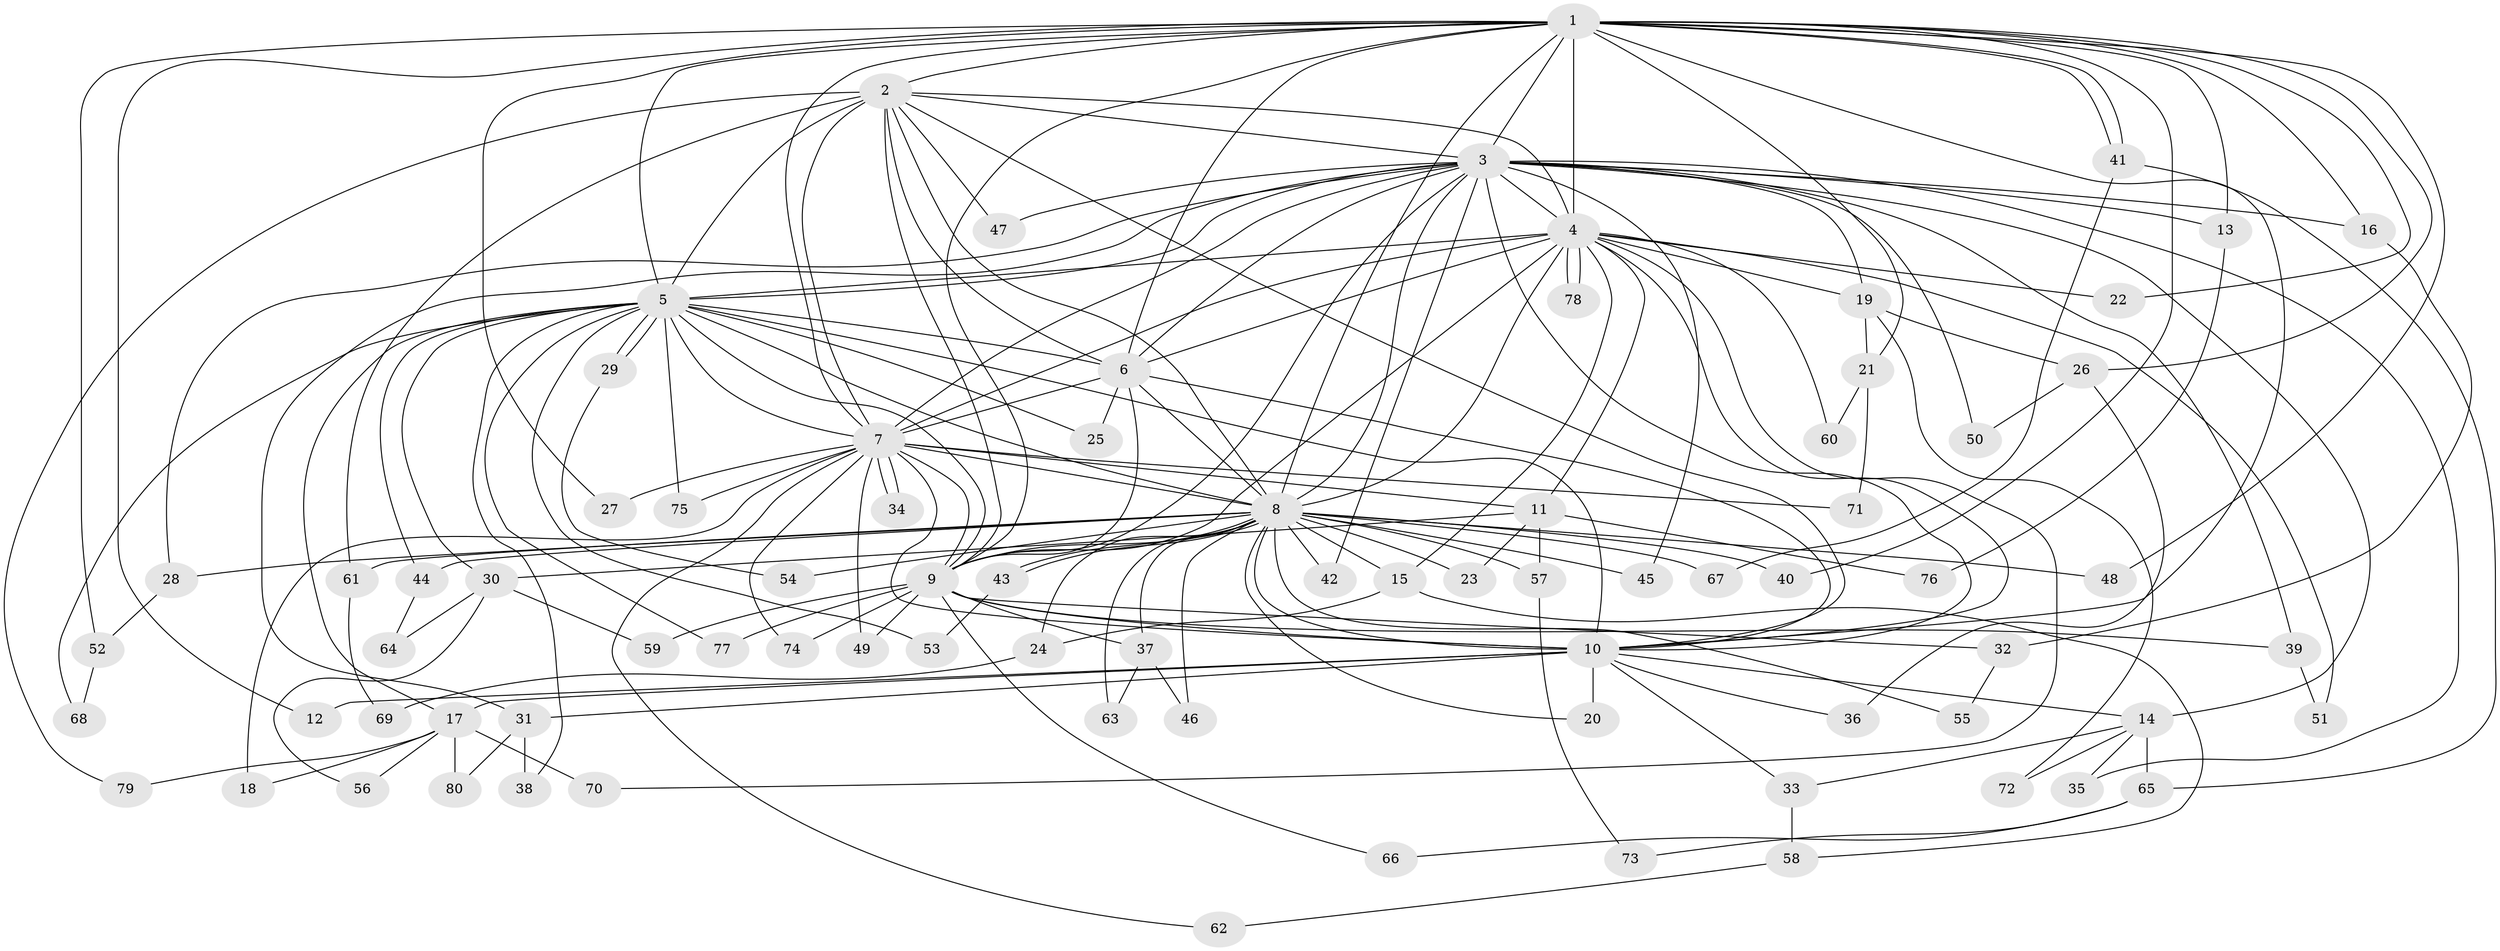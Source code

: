 // coarse degree distribution, {23: 0.017543859649122806, 10: 0.017543859649122806, 25: 0.017543859649122806, 13: 0.03508771929824561, 2: 0.45614035087719296, 4: 0.07017543859649122, 5: 0.05263157894736842, 14: 0.017543859649122806, 6: 0.017543859649122806, 3: 0.21052631578947367, 15: 0.03508771929824561, 1: 0.03508771929824561, 7: 0.017543859649122806}
// Generated by graph-tools (version 1.1) at 2025/36/03/04/25 23:36:34]
// undirected, 80 vertices, 185 edges
graph export_dot {
  node [color=gray90,style=filled];
  1;
  2;
  3;
  4;
  5;
  6;
  7;
  8;
  9;
  10;
  11;
  12;
  13;
  14;
  15;
  16;
  17;
  18;
  19;
  20;
  21;
  22;
  23;
  24;
  25;
  26;
  27;
  28;
  29;
  30;
  31;
  32;
  33;
  34;
  35;
  36;
  37;
  38;
  39;
  40;
  41;
  42;
  43;
  44;
  45;
  46;
  47;
  48;
  49;
  50;
  51;
  52;
  53;
  54;
  55;
  56;
  57;
  58;
  59;
  60;
  61;
  62;
  63;
  64;
  65;
  66;
  67;
  68;
  69;
  70;
  71;
  72;
  73;
  74;
  75;
  76;
  77;
  78;
  79;
  80;
  1 -- 2;
  1 -- 3;
  1 -- 4;
  1 -- 5;
  1 -- 6;
  1 -- 7;
  1 -- 8;
  1 -- 9;
  1 -- 10;
  1 -- 12;
  1 -- 13;
  1 -- 16;
  1 -- 21;
  1 -- 22;
  1 -- 26;
  1 -- 27;
  1 -- 40;
  1 -- 41;
  1 -- 41;
  1 -- 48;
  1 -- 52;
  2 -- 3;
  2 -- 4;
  2 -- 5;
  2 -- 6;
  2 -- 7;
  2 -- 8;
  2 -- 9;
  2 -- 10;
  2 -- 47;
  2 -- 61;
  2 -- 79;
  3 -- 4;
  3 -- 5;
  3 -- 6;
  3 -- 7;
  3 -- 8;
  3 -- 9;
  3 -- 10;
  3 -- 13;
  3 -- 14;
  3 -- 16;
  3 -- 19;
  3 -- 28;
  3 -- 31;
  3 -- 35;
  3 -- 39;
  3 -- 42;
  3 -- 45;
  3 -- 47;
  3 -- 50;
  4 -- 5;
  4 -- 6;
  4 -- 7;
  4 -- 8;
  4 -- 9;
  4 -- 10;
  4 -- 11;
  4 -- 15;
  4 -- 19;
  4 -- 22;
  4 -- 51;
  4 -- 60;
  4 -- 70;
  4 -- 78;
  4 -- 78;
  5 -- 6;
  5 -- 7;
  5 -- 8;
  5 -- 9;
  5 -- 10;
  5 -- 17;
  5 -- 25;
  5 -- 29;
  5 -- 29;
  5 -- 30;
  5 -- 38;
  5 -- 44;
  5 -- 53;
  5 -- 68;
  5 -- 75;
  5 -- 77;
  6 -- 7;
  6 -- 8;
  6 -- 9;
  6 -- 10;
  6 -- 25;
  7 -- 8;
  7 -- 9;
  7 -- 10;
  7 -- 11;
  7 -- 18;
  7 -- 27;
  7 -- 34;
  7 -- 34;
  7 -- 49;
  7 -- 62;
  7 -- 71;
  7 -- 74;
  7 -- 75;
  8 -- 9;
  8 -- 10;
  8 -- 15;
  8 -- 20;
  8 -- 23;
  8 -- 24;
  8 -- 28;
  8 -- 37;
  8 -- 40;
  8 -- 42;
  8 -- 43;
  8 -- 43;
  8 -- 44;
  8 -- 45;
  8 -- 46;
  8 -- 48;
  8 -- 54;
  8 -- 55;
  8 -- 57;
  8 -- 61;
  8 -- 63;
  8 -- 67;
  9 -- 10;
  9 -- 32;
  9 -- 37;
  9 -- 39;
  9 -- 49;
  9 -- 59;
  9 -- 66;
  9 -- 74;
  9 -- 77;
  10 -- 12;
  10 -- 14;
  10 -- 17;
  10 -- 20;
  10 -- 31;
  10 -- 33;
  10 -- 36;
  11 -- 23;
  11 -- 30;
  11 -- 57;
  11 -- 76;
  13 -- 76;
  14 -- 33;
  14 -- 35;
  14 -- 65;
  14 -- 72;
  15 -- 24;
  15 -- 58;
  16 -- 32;
  17 -- 18;
  17 -- 56;
  17 -- 70;
  17 -- 79;
  17 -- 80;
  19 -- 21;
  19 -- 26;
  19 -- 72;
  21 -- 60;
  21 -- 71;
  24 -- 69;
  26 -- 36;
  26 -- 50;
  28 -- 52;
  29 -- 54;
  30 -- 56;
  30 -- 59;
  30 -- 64;
  31 -- 38;
  31 -- 80;
  32 -- 55;
  33 -- 58;
  37 -- 46;
  37 -- 63;
  39 -- 51;
  41 -- 65;
  41 -- 67;
  43 -- 53;
  44 -- 64;
  52 -- 68;
  57 -- 73;
  58 -- 62;
  61 -- 69;
  65 -- 66;
  65 -- 73;
}
